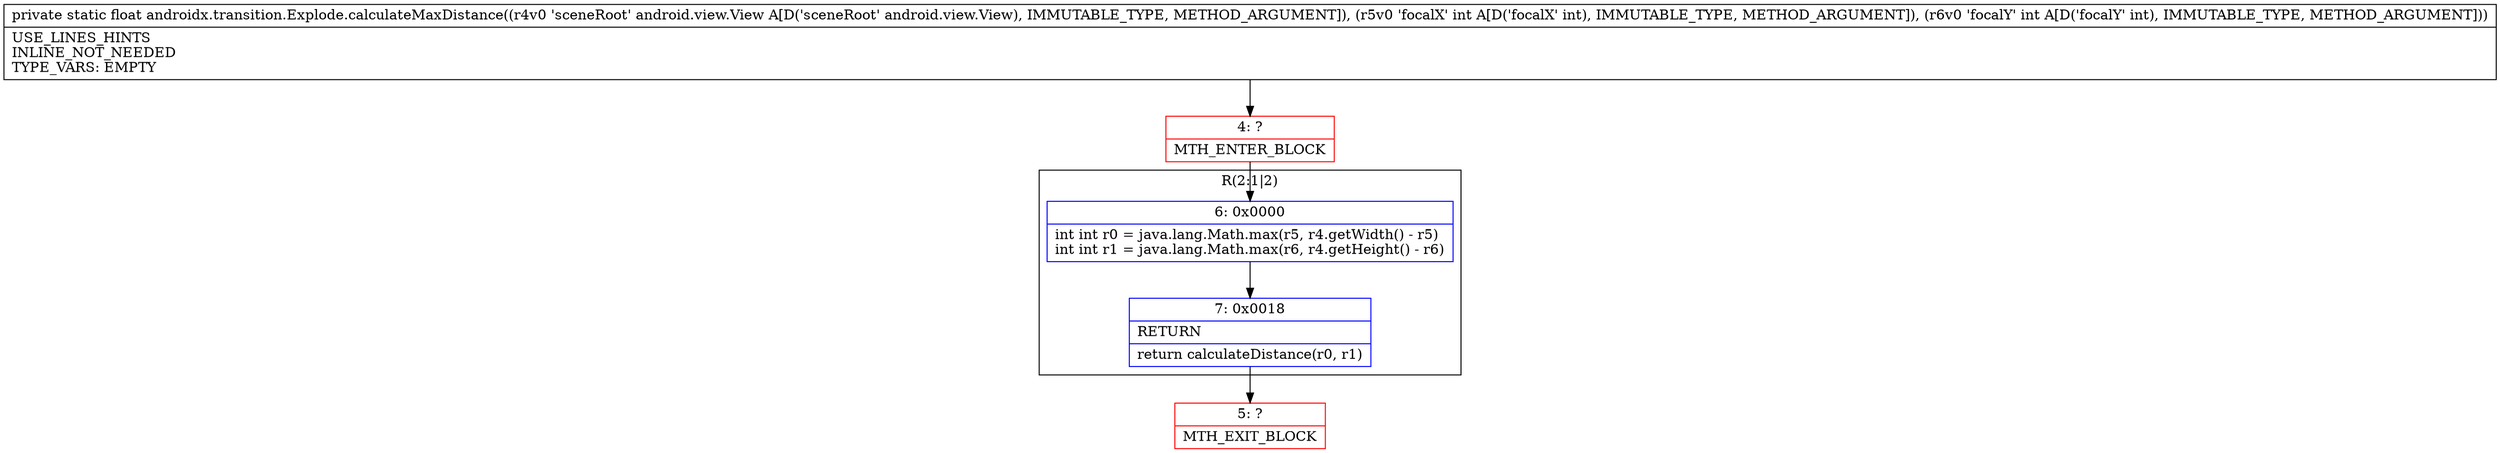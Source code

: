 digraph "CFG forandroidx.transition.Explode.calculateMaxDistance(Landroid\/view\/View;II)F" {
subgraph cluster_Region_917862285 {
label = "R(2:1|2)";
node [shape=record,color=blue];
Node_6 [shape=record,label="{6\:\ 0x0000|int int r0 = java.lang.Math.max(r5, r4.getWidth() \- r5)\lint int r1 = java.lang.Math.max(r6, r4.getHeight() \- r6)\l}"];
Node_7 [shape=record,label="{7\:\ 0x0018|RETURN\l|return calculateDistance(r0, r1)\l}"];
}
Node_4 [shape=record,color=red,label="{4\:\ ?|MTH_ENTER_BLOCK\l}"];
Node_5 [shape=record,color=red,label="{5\:\ ?|MTH_EXIT_BLOCK\l}"];
MethodNode[shape=record,label="{private static float androidx.transition.Explode.calculateMaxDistance((r4v0 'sceneRoot' android.view.View A[D('sceneRoot' android.view.View), IMMUTABLE_TYPE, METHOD_ARGUMENT]), (r5v0 'focalX' int A[D('focalX' int), IMMUTABLE_TYPE, METHOD_ARGUMENT]), (r6v0 'focalY' int A[D('focalY' int), IMMUTABLE_TYPE, METHOD_ARGUMENT]))  | USE_LINES_HINTS\lINLINE_NOT_NEEDED\lTYPE_VARS: EMPTY\l}"];
MethodNode -> Node_4;Node_6 -> Node_7;
Node_7 -> Node_5;
Node_4 -> Node_6;
}

